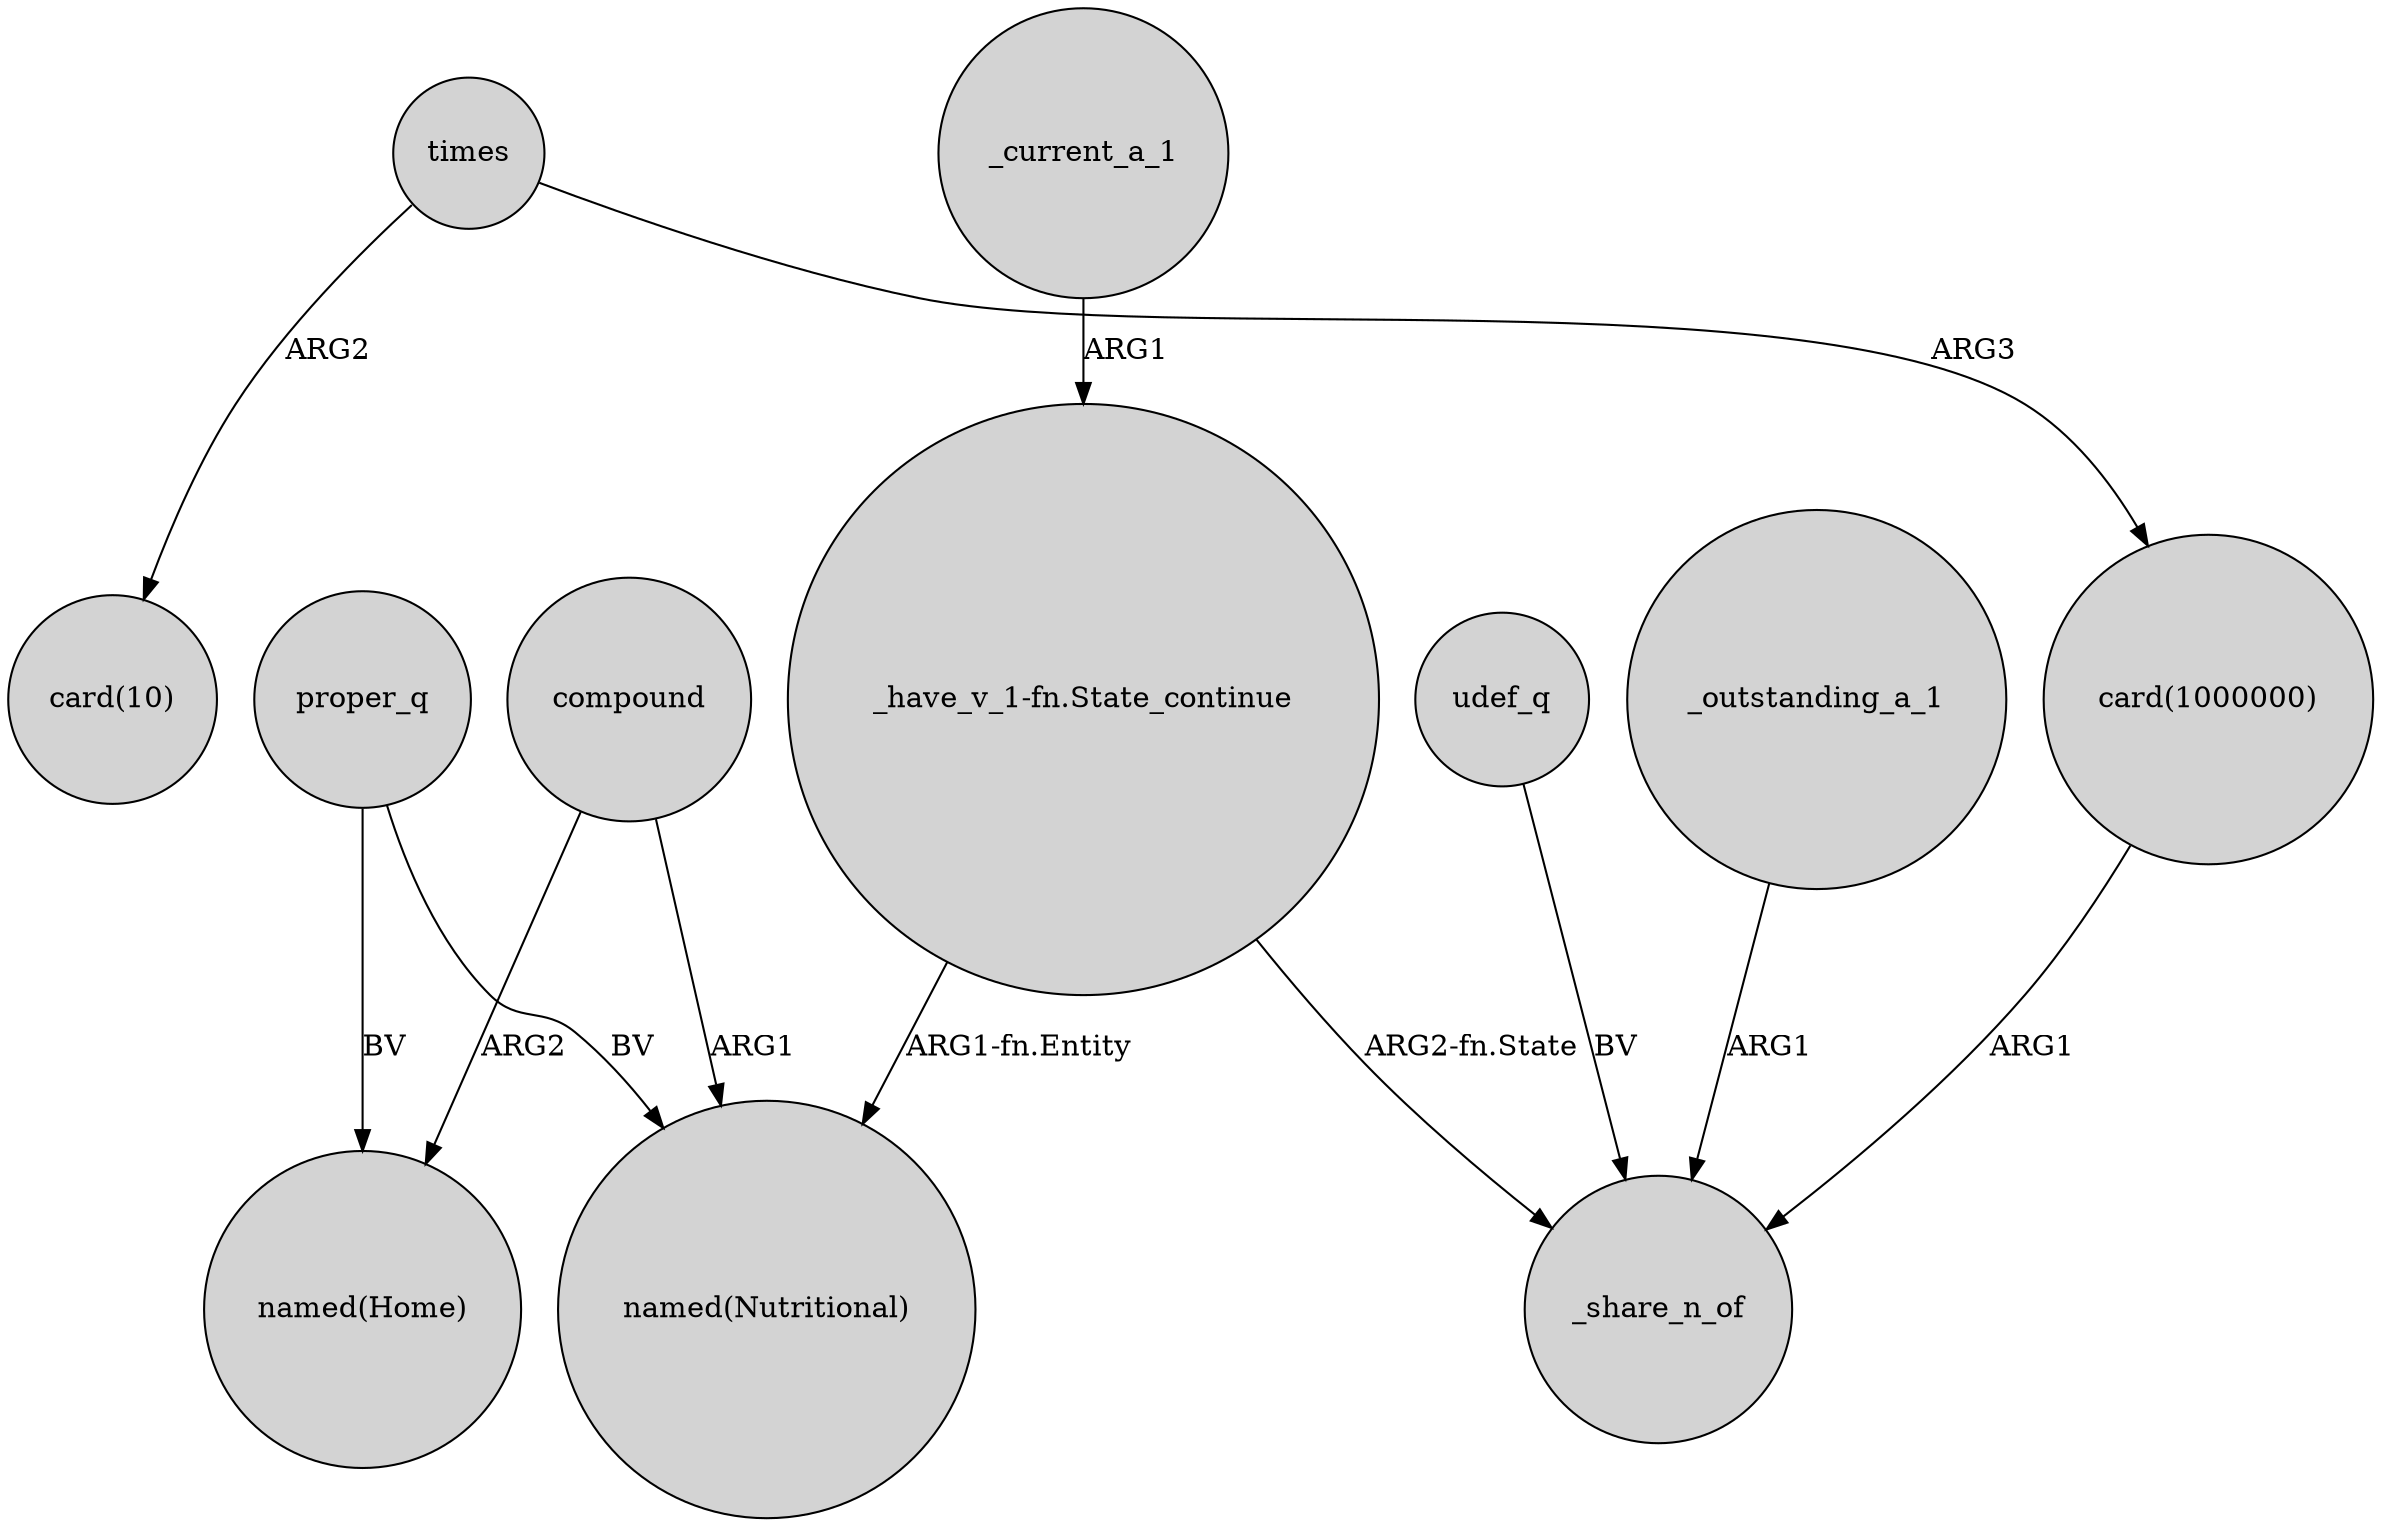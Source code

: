 digraph {
	node [shape=circle style=filled]
	times -> "card(1000000)" [label=ARG3]
	"_have_v_1-fn.State_continue" -> _share_n_of [label="ARG2-fn.State"]
	proper_q -> "named(Nutritional)" [label=BV]
	udef_q -> _share_n_of [label=BV]
	compound -> "named(Nutritional)" [label=ARG1]
	times -> "card(10)" [label=ARG2]
	_current_a_1 -> "_have_v_1-fn.State_continue" [label=ARG1]
	compound -> "named(Home)" [label=ARG2]
	"_have_v_1-fn.State_continue" -> "named(Nutritional)" [label="ARG1-fn.Entity"]
	_outstanding_a_1 -> _share_n_of [label=ARG1]
	"card(1000000)" -> _share_n_of [label=ARG1]
	proper_q -> "named(Home)" [label=BV]
}
